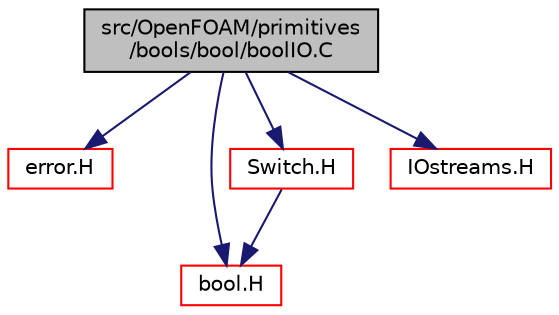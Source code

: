 digraph "src/OpenFOAM/primitives/bools/bool/boolIO.C"
{
  bgcolor="transparent";
  edge [fontname="Helvetica",fontsize="10",labelfontname="Helvetica",labelfontsize="10"];
  node [fontname="Helvetica",fontsize="10",shape=record];
  Node1 [label="src/OpenFOAM/primitives\l/bools/bool/boolIO.C",height=0.2,width=0.4,color="black", fillcolor="grey75", style="filled", fontcolor="black"];
  Node1 -> Node2 [color="midnightblue",fontsize="10",style="solid",fontname="Helvetica"];
  Node2 [label="error.H",height=0.2,width=0.4,color="red",URL="$a08031.html"];
  Node1 -> Node3 [color="midnightblue",fontsize="10",style="solid",fontname="Helvetica"];
  Node3 [label="bool.H",height=0.2,width=0.4,color="red",URL="$a09125.html",tooltip="System bool. "];
  Node1 -> Node4 [color="midnightblue",fontsize="10",style="solid",fontname="Helvetica"];
  Node4 [label="Switch.H",height=0.2,width=0.4,color="red",URL="$a09130.html"];
  Node4 -> Node3 [color="midnightblue",fontsize="10",style="solid",fontname="Helvetica"];
  Node1 -> Node5 [color="midnightblue",fontsize="10",style="solid",fontname="Helvetica"];
  Node5 [label="IOstreams.H",height=0.2,width=0.4,color="red",URL="$a08089.html",tooltip="Useful combination of include files which define Sin, Sout and Serr and the use of IO streams general..."];
}
